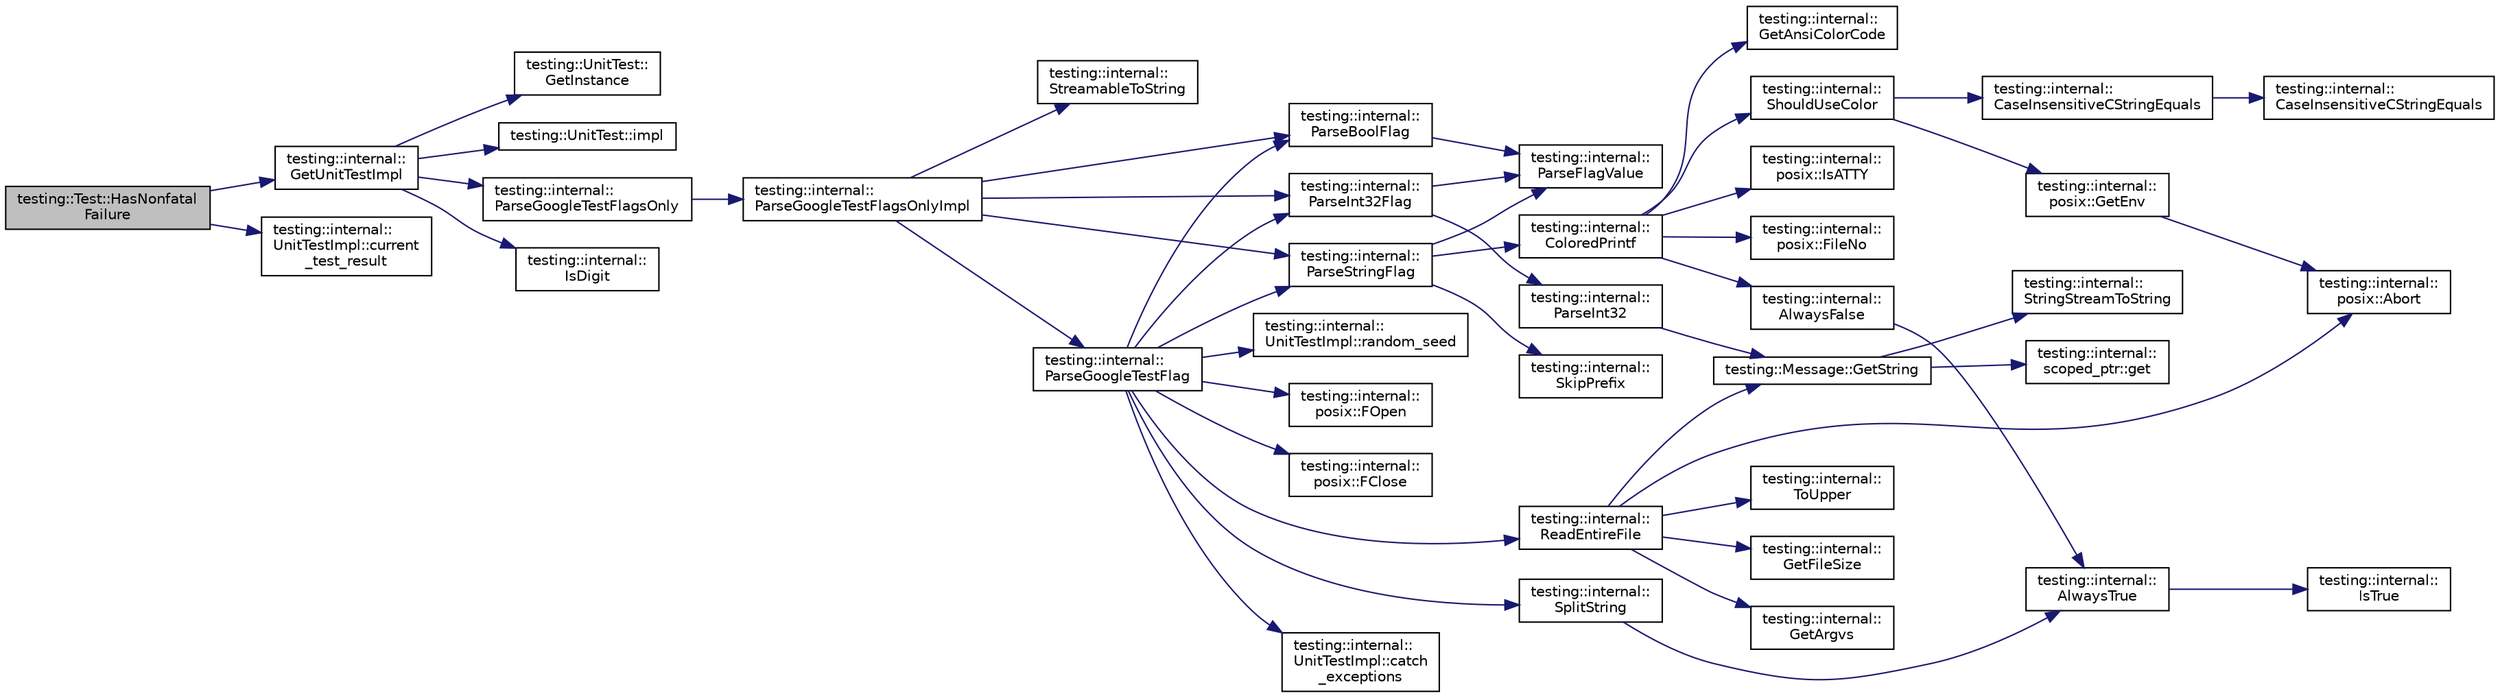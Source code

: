digraph "testing::Test::HasNonfatalFailure"
{
  edge [fontname="Helvetica",fontsize="10",labelfontname="Helvetica",labelfontsize="10"];
  node [fontname="Helvetica",fontsize="10",shape=record];
  rankdir="LR";
  Node67 [label="testing::Test::HasNonfatal\lFailure",height=0.2,width=0.4,color="black", fillcolor="grey75", style="filled", fontcolor="black"];
  Node67 -> Node68 [color="midnightblue",fontsize="10",style="solid",fontname="Helvetica"];
  Node68 [label="testing::internal::\lGetUnitTestImpl",height=0.2,width=0.4,color="black", fillcolor="white", style="filled",URL="$d0/da7/namespacetesting_1_1internal.html#a9bd0caf5d16512de38b39599c13ee634"];
  Node68 -> Node69 [color="midnightblue",fontsize="10",style="solid",fontname="Helvetica"];
  Node69 [label="testing::UnitTest::\lGetInstance",height=0.2,width=0.4,color="black", fillcolor="white", style="filled",URL="$d7/d47/classtesting_1_1_unit_test.html#a24192400b70b3b946746954e9574fb8e"];
  Node68 -> Node70 [color="midnightblue",fontsize="10",style="solid",fontname="Helvetica"];
  Node70 [label="testing::UnitTest::impl",height=0.2,width=0.4,color="black", fillcolor="white", style="filled",URL="$d7/d47/classtesting_1_1_unit_test.html#a4df5d11a58affb337d7fa62eaa07690e"];
  Node68 -> Node71 [color="midnightblue",fontsize="10",style="solid",fontname="Helvetica"];
  Node71 [label="testing::internal::\lParseGoogleTestFlagsOnly",height=0.2,width=0.4,color="black", fillcolor="white", style="filled",URL="$d0/da7/namespacetesting_1_1internal.html#a472880afbcc592a41e3d623e2dec8412"];
  Node71 -> Node72 [color="midnightblue",fontsize="10",style="solid",fontname="Helvetica"];
  Node72 [label="testing::internal::\lParseGoogleTestFlagsOnlyImpl",height=0.2,width=0.4,color="black", fillcolor="white", style="filled",URL="$d0/da7/namespacetesting_1_1internal.html#ae4c46ce8c3d016848fff52cc5133f2ac"];
  Node72 -> Node73 [color="midnightblue",fontsize="10",style="solid",fontname="Helvetica"];
  Node73 [label="testing::internal::\lStreamableToString",height=0.2,width=0.4,color="black", fillcolor="white", style="filled",URL="$d0/da7/namespacetesting_1_1internal.html#aad4beed95d0846e6ffc5da0978ef3bb9"];
  Node72 -> Node74 [color="midnightblue",fontsize="10",style="solid",fontname="Helvetica"];
  Node74 [label="testing::internal::\lParseBoolFlag",height=0.2,width=0.4,color="black", fillcolor="white", style="filled",URL="$d0/da7/namespacetesting_1_1internal.html#ada3b98e7cfe93f4ba2053c470d9e3e51"];
  Node74 -> Node75 [color="midnightblue",fontsize="10",style="solid",fontname="Helvetica"];
  Node75 [label="testing::internal::\lParseFlagValue",height=0.2,width=0.4,color="black", fillcolor="white", style="filled",URL="$d0/da7/namespacetesting_1_1internal.html#a8bfd56af5e4a89bfb76f7e1723e41b03"];
  Node72 -> Node76 [color="midnightblue",fontsize="10",style="solid",fontname="Helvetica"];
  Node76 [label="testing::internal::\lParseInt32Flag",height=0.2,width=0.4,color="black", fillcolor="white", style="filled",URL="$d0/da7/namespacetesting_1_1internal.html#ae3449e173767750b613114ceac6d916a"];
  Node76 -> Node75 [color="midnightblue",fontsize="10",style="solid",fontname="Helvetica"];
  Node76 -> Node77 [color="midnightblue",fontsize="10",style="solid",fontname="Helvetica"];
  Node77 [label="testing::internal::\lParseInt32",height=0.2,width=0.4,color="black", fillcolor="white", style="filled",URL="$d0/da7/namespacetesting_1_1internal.html#ac06fc81336a3d80755f4020d34321766"];
  Node77 -> Node78 [color="midnightblue",fontsize="10",style="solid",fontname="Helvetica"];
  Node78 [label="testing::Message::GetString",height=0.2,width=0.4,color="black", fillcolor="white", style="filled",URL="$d2/da9/classtesting_1_1_message.html#a2cdc4df62bdcc9df37651a1cf527704e"];
  Node78 -> Node79 [color="midnightblue",fontsize="10",style="solid",fontname="Helvetica"];
  Node79 [label="testing::internal::\lStringStreamToString",height=0.2,width=0.4,color="black", fillcolor="white", style="filled",URL="$d0/da7/namespacetesting_1_1internal.html#ac0a2b7f69fc829d80a39e925b6417e39"];
  Node78 -> Node80 [color="midnightblue",fontsize="10",style="solid",fontname="Helvetica"];
  Node80 [label="testing::internal::\lscoped_ptr::get",height=0.2,width=0.4,color="black", fillcolor="white", style="filled",URL="$de/d6a/classtesting_1_1internal_1_1scoped__ptr.html#aa5984291e12453f1e81b7676d1fa26fd"];
  Node72 -> Node81 [color="midnightblue",fontsize="10",style="solid",fontname="Helvetica"];
  Node81 [label="testing::internal::\lParseStringFlag",height=0.2,width=0.4,color="black", fillcolor="white", style="filled",URL="$d0/da7/namespacetesting_1_1internal.html#aa4ce312efaaf7a97aac2303173afe021"];
  Node81 -> Node75 [color="midnightblue",fontsize="10",style="solid",fontname="Helvetica"];
  Node81 -> Node82 [color="midnightblue",fontsize="10",style="solid",fontname="Helvetica"];
  Node82 [label="testing::internal::\lSkipPrefix",height=0.2,width=0.4,color="black", fillcolor="white", style="filled",URL="$d0/da7/namespacetesting_1_1internal.html#a244d9a3765727306b597b8992ab84036"];
  Node81 -> Node83 [color="midnightblue",fontsize="10",style="solid",fontname="Helvetica"];
  Node83 [label="testing::internal::\lColoredPrintf",height=0.2,width=0.4,color="black", fillcolor="white", style="filled",URL="$d0/da7/namespacetesting_1_1internal.html#adef3055706176001364e54eb73a87e31"];
  Node83 -> Node84 [color="midnightblue",fontsize="10",style="solid",fontname="Helvetica"];
  Node84 [label="testing::internal::\lAlwaysFalse",height=0.2,width=0.4,color="black", fillcolor="white", style="filled",URL="$d0/da7/namespacetesting_1_1internal.html#a4b24c851ab13569b1b15b3d259b60d2e"];
  Node84 -> Node85 [color="midnightblue",fontsize="10",style="solid",fontname="Helvetica"];
  Node85 [label="testing::internal::\lAlwaysTrue",height=0.2,width=0.4,color="black", fillcolor="white", style="filled",URL="$d0/da7/namespacetesting_1_1internal.html#a922c9da63cd4bf94fc473b9ecac76414"];
  Node85 -> Node86 [color="midnightblue",fontsize="10",style="solid",fontname="Helvetica"];
  Node86 [label="testing::internal::\lIsTrue",height=0.2,width=0.4,color="black", fillcolor="white", style="filled",URL="$d0/da7/namespacetesting_1_1internal.html#a527b9bcc13669b9a16400c8514266254"];
  Node83 -> Node87 [color="midnightblue",fontsize="10",style="solid",fontname="Helvetica"];
  Node87 [label="testing::internal::\lShouldUseColor",height=0.2,width=0.4,color="black", fillcolor="white", style="filled",URL="$d0/da7/namespacetesting_1_1internal.html#ac1db1b4603967a6c4404f31cbbac31a6"];
  Node87 -> Node88 [color="midnightblue",fontsize="10",style="solid",fontname="Helvetica"];
  Node88 [label="testing::internal::\lCaseInsensitiveCStringEquals",height=0.2,width=0.4,color="black", fillcolor="white", style="filled",URL="$d0/da7/namespacetesting_1_1internal.html#aebfd0cd34de52d7973a5b2d03ba848cf"];
  Node88 -> Node89 [color="midnightblue",fontsize="10",style="solid",fontname="Helvetica"];
  Node89 [label="testing::internal::\lCaseInsensitiveCStringEquals",height=0.2,width=0.4,color="black", fillcolor="white", style="filled",URL="$d0/da7/namespacetesting_1_1internal.html#ad5b31f61a3cc5b4226d3560f5b48f4dd"];
  Node87 -> Node90 [color="midnightblue",fontsize="10",style="solid",fontname="Helvetica"];
  Node90 [label="testing::internal::\lposix::GetEnv",height=0.2,width=0.4,color="black", fillcolor="white", style="filled",URL="$d0/d81/namespacetesting_1_1internal_1_1posix.html#a1d5e3da5a27eed25986859fa83cafe95"];
  Node90 -> Node91 [color="midnightblue",fontsize="10",style="solid",fontname="Helvetica"];
  Node91 [label="testing::internal::\lposix::Abort",height=0.2,width=0.4,color="black", fillcolor="white", style="filled",URL="$d0/d81/namespacetesting_1_1internal_1_1posix.html#a69b8278c59359dd6a6f941b4643db9fb"];
  Node83 -> Node92 [color="midnightblue",fontsize="10",style="solid",fontname="Helvetica"];
  Node92 [label="testing::internal::\lposix::IsATTY",height=0.2,width=0.4,color="black", fillcolor="white", style="filled",URL="$d0/d81/namespacetesting_1_1internal_1_1posix.html#a16ebe936b3a8ea462a94191635aedc27"];
  Node83 -> Node93 [color="midnightblue",fontsize="10",style="solid",fontname="Helvetica"];
  Node93 [label="testing::internal::\lposix::FileNo",height=0.2,width=0.4,color="black", fillcolor="white", style="filled",URL="$d0/d81/namespacetesting_1_1internal_1_1posix.html#a3117b067e1f942a2031e666953120ccc"];
  Node83 -> Node94 [color="midnightblue",fontsize="10",style="solid",fontname="Helvetica"];
  Node94 [label="testing::internal::\lGetAnsiColorCode",height=0.2,width=0.4,color="black", fillcolor="white", style="filled",URL="$d0/da7/namespacetesting_1_1internal.html#a0aefb9deb60e90f19c236559837303d8"];
  Node72 -> Node95 [color="midnightblue",fontsize="10",style="solid",fontname="Helvetica"];
  Node95 [label="testing::internal::\lParseGoogleTestFlag",height=0.2,width=0.4,color="black", fillcolor="white", style="filled",URL="$d0/da7/namespacetesting_1_1internal.html#afccff08aa2b1ede0dd32c1364a5dee42"];
  Node95 -> Node74 [color="midnightblue",fontsize="10",style="solid",fontname="Helvetica"];
  Node95 -> Node96 [color="midnightblue",fontsize="10",style="solid",fontname="Helvetica"];
  Node96 [label="testing::internal::\lUnitTestImpl::catch\l_exceptions",height=0.2,width=0.4,color="black", fillcolor="white", style="filled",URL="$d7/dda/classtesting_1_1internal_1_1_unit_test_impl.html#aa311b980783a9cfb547831f7b19e3f3a"];
  Node95 -> Node81 [color="midnightblue",fontsize="10",style="solid",fontname="Helvetica"];
  Node95 -> Node76 [color="midnightblue",fontsize="10",style="solid",fontname="Helvetica"];
  Node95 -> Node97 [color="midnightblue",fontsize="10",style="solid",fontname="Helvetica"];
  Node97 [label="testing::internal::\lUnitTestImpl::random_seed",height=0.2,width=0.4,color="black", fillcolor="white", style="filled",URL="$d7/dda/classtesting_1_1internal_1_1_unit_test_impl.html#a625b9fb6d17b008c44fc902255e6343c"];
  Node95 -> Node98 [color="midnightblue",fontsize="10",style="solid",fontname="Helvetica"];
  Node98 [label="testing::internal::\lposix::FOpen",height=0.2,width=0.4,color="black", fillcolor="white", style="filled",URL="$d0/d81/namespacetesting_1_1internal_1_1posix.html#a4042201dcc4932641d484e7ddf94de7d"];
  Node95 -> Node99 [color="midnightblue",fontsize="10",style="solid",fontname="Helvetica"];
  Node99 [label="testing::internal::\lReadEntireFile",height=0.2,width=0.4,color="black", fillcolor="white", style="filled",URL="$d0/da7/namespacetesting_1_1internal.html#a2cc0be60c54a8701423fe5297e1349ee"];
  Node99 -> Node100 [color="midnightblue",fontsize="10",style="solid",fontname="Helvetica"];
  Node100 [label="testing::internal::\lGetFileSize",height=0.2,width=0.4,color="black", fillcolor="white", style="filled",URL="$d0/da7/namespacetesting_1_1internal.html#a06ca3f65f5e85c9ce7299b9e4cd52408"];
  Node99 -> Node101 [color="midnightblue",fontsize="10",style="solid",fontname="Helvetica"];
  Node101 [label="testing::internal::\lGetArgvs",height=0.2,width=0.4,color="black", fillcolor="white", style="filled",URL="$d0/da7/namespacetesting_1_1internal.html#a344160f771a3b754fa4e54b6e9846b23"];
  Node99 -> Node91 [color="midnightblue",fontsize="10",style="solid",fontname="Helvetica"];
  Node99 -> Node102 [color="midnightblue",fontsize="10",style="solid",fontname="Helvetica"];
  Node102 [label="testing::internal::\lToUpper",height=0.2,width=0.4,color="black", fillcolor="white", style="filled",URL="$d0/da7/namespacetesting_1_1internal.html#ac1b876a8133895bd553d4780ecaa1e3a"];
  Node99 -> Node78 [color="midnightblue",fontsize="10",style="solid",fontname="Helvetica"];
  Node95 -> Node103 [color="midnightblue",fontsize="10",style="solid",fontname="Helvetica"];
  Node103 [label="testing::internal::\lposix::FClose",height=0.2,width=0.4,color="black", fillcolor="white", style="filled",URL="$d0/d81/namespacetesting_1_1internal_1_1posix.html#af4beeaaa8d62916d5e3b644a1ddfbd6b"];
  Node95 -> Node104 [color="midnightblue",fontsize="10",style="solid",fontname="Helvetica"];
  Node104 [label="testing::internal::\lSplitString",height=0.2,width=0.4,color="black", fillcolor="white", style="filled",URL="$d0/da7/namespacetesting_1_1internal.html#a8eb8eddf760375a490e007b20777ec56"];
  Node104 -> Node85 [color="midnightblue",fontsize="10",style="solid",fontname="Helvetica"];
  Node68 -> Node105 [color="midnightblue",fontsize="10",style="solid",fontname="Helvetica"];
  Node105 [label="testing::internal::\lIsDigit",height=0.2,width=0.4,color="black", fillcolor="white", style="filled",URL="$d0/da7/namespacetesting_1_1internal.html#a4bd96b7fa6486802d33ddc217af55a39"];
  Node67 -> Node106 [color="midnightblue",fontsize="10",style="solid",fontname="Helvetica"];
  Node106 [label="testing::internal::\lUnitTestImpl::current\l_test_result",height=0.2,width=0.4,color="black", fillcolor="white", style="filled",URL="$d7/dda/classtesting_1_1internal_1_1_unit_test_impl.html#aba3caef4ad23ce98be80250aeb0cc787"];
}
